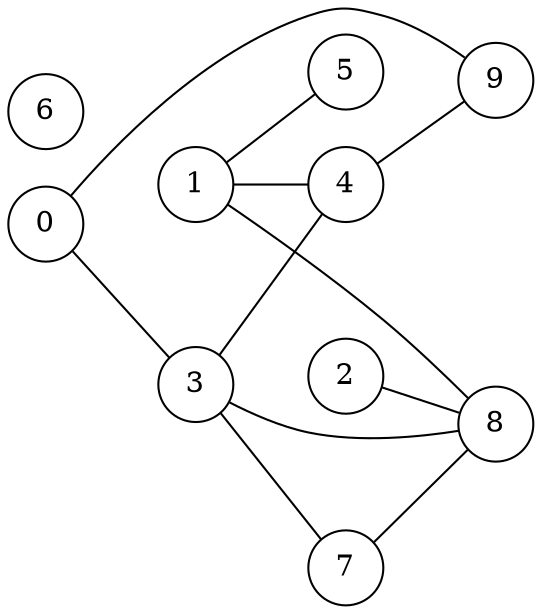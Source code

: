 graph h3 {
  node [shape=circle];
  rankdir=LR;
  0;
  1;
  2;
  3;
  4;
  5;
  6;
  7;
  8;
  9;
  0 -- 3;
  0 -- 9;
  1 -- 4;
  1 -- 5;
  1 -- 8;
  2 -- 8;
  3 -- 4;
  3 -- 7;
  3 -- 8;
  4 -- 9;
  7 -- 8;
}
